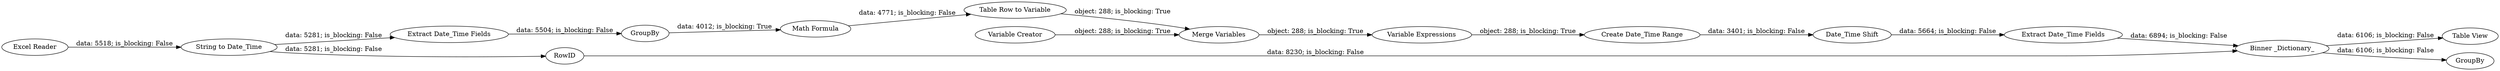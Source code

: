 digraph {
	"-5386028212182872968_41" [label="Variable Creator"]
	"-4874470845101802723_51" [label="Variable Expressions"]
	"-4874470845101802723_53" [label="Date_Time Shift"]
	"-5386028212182872968_55" [label="Table View"]
	"-5386028212182872968_49" [label=GroupBy]
	"-1242115724670532745_34" [label=GroupBy]
	"-1242115724670532745_36" [label="Math Formula"]
	"-4874470845101802723_54" [label="Extract Date_Time Fields"]
	"-4874470845101802723_52" [label="Create Date_Time Range"]
	"-5386028212182872968_1" [label="Excel Reader"]
	"-5386028212182872968_31" [label="String to Date_Time"]
	"-5386028212182872968_4" [label="Binner _Dictionary_"]
	"-5386028212182872968_32" [label=RowID]
	"-1242115724670532745_35" [label="Extract Date_Time Fields"]
	"-1242115724670532745_38" [label="Table Row to Variable"]
	"-5386028212182872968_42" [label="Merge Variables"]
	"-1242115724670532745_34" -> "-1242115724670532745_36" [label="data: 4012; is_blocking: True"]
	"-4874470845101802723_51" -> "-4874470845101802723_52" [label="object: 288; is_blocking: True"]
	"-4874470845101802723_54" -> "-5386028212182872968_4" [label="data: 6894; is_blocking: False"]
	"-5386028212182872968_4" -> "-5386028212182872968_55" [label="data: 6106; is_blocking: False"]
	"-1242115724670532745_38" -> "-5386028212182872968_42" [label="object: 288; is_blocking: True"]
	"-5386028212182872968_31" -> "-5386028212182872968_32" [label="data: 5281; is_blocking: False"]
	"-5386028212182872968_32" -> "-5386028212182872968_4" [label="data: 8230; is_blocking: False"]
	"-5386028212182872968_41" -> "-5386028212182872968_42" [label="object: 288; is_blocking: True"]
	"-5386028212182872968_42" -> "-4874470845101802723_51" [label="object: 288; is_blocking: True"]
	"-1242115724670532745_35" -> "-1242115724670532745_34" [label="data: 5504; is_blocking: False"]
	"-5386028212182872968_4" -> "-5386028212182872968_49" [label="data: 6106; is_blocking: False"]
	"-5386028212182872968_1" -> "-5386028212182872968_31" [label="data: 5518; is_blocking: False"]
	"-1242115724670532745_36" -> "-1242115724670532745_38" [label="data: 4771; is_blocking: False"]
	"-4874470845101802723_52" -> "-4874470845101802723_53" [label="data: 3401; is_blocking: False"]
	"-4874470845101802723_53" -> "-4874470845101802723_54" [label="data: 5664; is_blocking: False"]
	"-5386028212182872968_31" -> "-1242115724670532745_35" [label="data: 5281; is_blocking: False"]
	rankdir=LR
}
